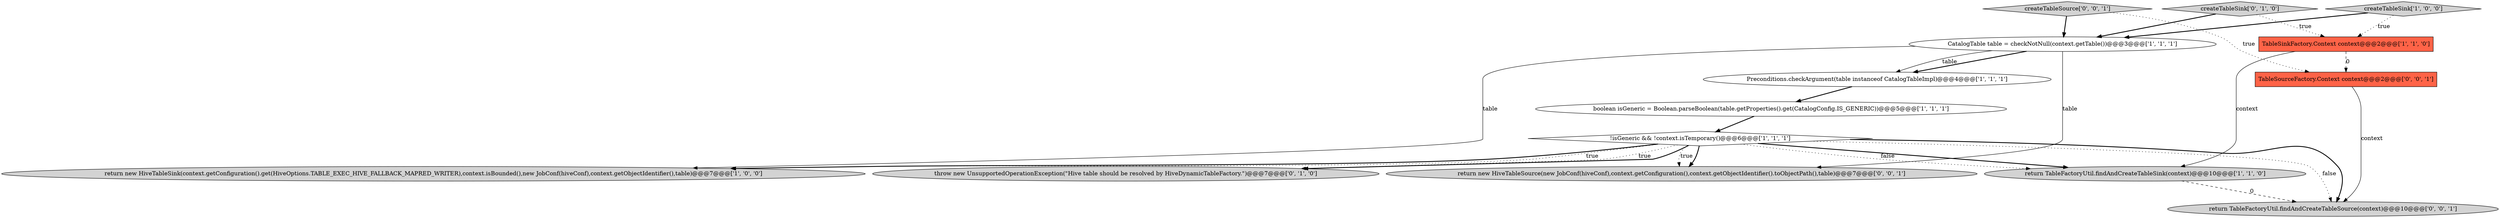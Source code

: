 digraph {
5 [style = filled, label = "return new HiveTableSink(context.getConfiguration().get(HiveOptions.TABLE_EXEC_HIVE_FALLBACK_MAPRED_WRITER),context.isBounded(),new JobConf(hiveConf),context.getObjectIdentifier(),table)@@@7@@@['1', '0', '0']", fillcolor = lightgray, shape = ellipse image = "AAA0AAABBB1BBB"];
1 [style = filled, label = "boolean isGeneric = Boolean.parseBoolean(table.getProperties().get(CatalogConfig.IS_GENERIC))@@@5@@@['1', '1', '1']", fillcolor = white, shape = ellipse image = "AAA0AAABBB1BBB"];
6 [style = filled, label = "Preconditions.checkArgument(table instanceof CatalogTableImpl)@@@4@@@['1', '1', '1']", fillcolor = white, shape = ellipse image = "AAA0AAABBB1BBB"];
2 [style = filled, label = "!isGeneric && !context.isTemporary()@@@6@@@['1', '1', '1']", fillcolor = white, shape = diamond image = "AAA0AAABBB1BBB"];
7 [style = filled, label = "createTableSink['1', '0', '0']", fillcolor = lightgray, shape = diamond image = "AAA0AAABBB1BBB"];
0 [style = filled, label = "TableSinkFactory.Context context@@@2@@@['1', '1', '0']", fillcolor = tomato, shape = box image = "AAA0AAABBB1BBB"];
9 [style = filled, label = "throw new UnsupportedOperationException(\"Hive table should be resolved by HiveDynamicTableFactory.\")@@@7@@@['0', '1', '0']", fillcolor = lightgray, shape = ellipse image = "AAA0AAABBB2BBB"];
12 [style = filled, label = "return TableFactoryUtil.findAndCreateTableSource(context)@@@10@@@['0', '0', '1']", fillcolor = lightgray, shape = ellipse image = "AAA0AAABBB3BBB"];
10 [style = filled, label = "TableSourceFactory.Context context@@@2@@@['0', '0', '1']", fillcolor = tomato, shape = box image = "AAA0AAABBB3BBB"];
13 [style = filled, label = "return new HiveTableSource(new JobConf(hiveConf),context.getConfiguration(),context.getObjectIdentifier().toObjectPath(),table)@@@7@@@['0', '0', '1']", fillcolor = lightgray, shape = ellipse image = "AAA0AAABBB3BBB"];
3 [style = filled, label = "CatalogTable table = checkNotNull(context.getTable())@@@3@@@['1', '1', '1']", fillcolor = white, shape = ellipse image = "AAA0AAABBB1BBB"];
8 [style = filled, label = "createTableSink['0', '1', '0']", fillcolor = lightgray, shape = diamond image = "AAA0AAABBB2BBB"];
4 [style = filled, label = "return TableFactoryUtil.findAndCreateTableSink(context)@@@10@@@['1', '1', '0']", fillcolor = lightgray, shape = ellipse image = "AAA0AAABBB1BBB"];
11 [style = filled, label = "createTableSource['0', '0', '1']", fillcolor = lightgray, shape = diamond image = "AAA0AAABBB3BBB"];
11->3 [style = bold, label=""];
2->4 [style = bold, label=""];
4->12 [style = dashed, label="0"];
11->10 [style = dotted, label="true"];
2->13 [style = bold, label=""];
2->5 [style = bold, label=""];
0->4 [style = solid, label="context"];
2->9 [style = dotted, label="true"];
2->12 [style = dotted, label="false"];
2->5 [style = dotted, label="true"];
0->10 [style = dashed, label="0"];
8->3 [style = bold, label=""];
3->6 [style = bold, label=""];
7->3 [style = bold, label=""];
2->9 [style = bold, label=""];
2->4 [style = dotted, label="false"];
2->13 [style = dotted, label="true"];
3->6 [style = solid, label="table"];
3->13 [style = solid, label="table"];
7->0 [style = dotted, label="true"];
10->12 [style = solid, label="context"];
3->5 [style = solid, label="table"];
6->1 [style = bold, label=""];
1->2 [style = bold, label=""];
2->12 [style = bold, label=""];
8->0 [style = dotted, label="true"];
}
